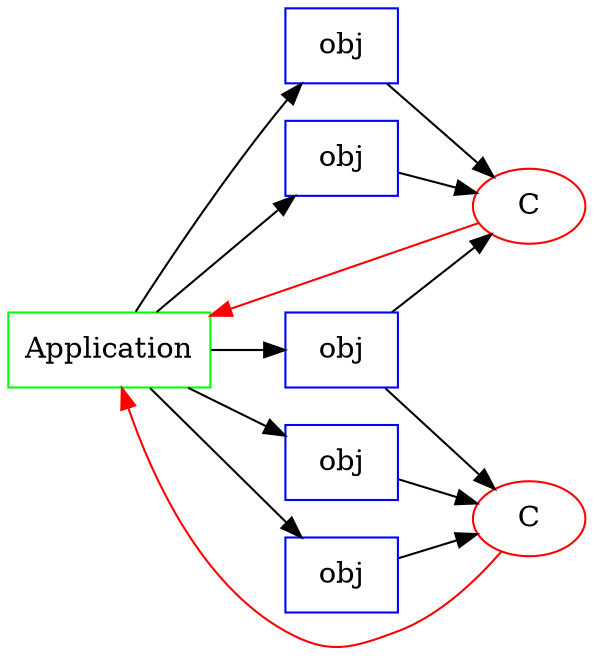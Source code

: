 digraph Archi {
  rankdir=LR
  app [color=green, label="Application", shape=box];
  {
    node [group=clients];
    C1, C2 [color=red, label=C];
    edge [style=invis];
    #C1->C2
  }
  {
    node [group=obj];
    o1, o2, o3, o4, o5 [color=blue, label=obj, shape=box];
    edge [style=invis];
    #o1 -> o2 -> o3 -> o4 -> o5;
  }
  o1, o2, o3, o4, o5 [color=blue, label=obj, shape=box];
  app -> o1 -> C1;
  app -> o2 -> C1;
  app -> o3 -> C1;
  o3 -> C2;
  app -> o4 -> C2;
  app -> o5 -> C2;
  {
    edge [color=red];
    C1 -> app;
    C2 -> app;
  }
  node [group=obj]; o1, o2, o3, o4, o5




}
